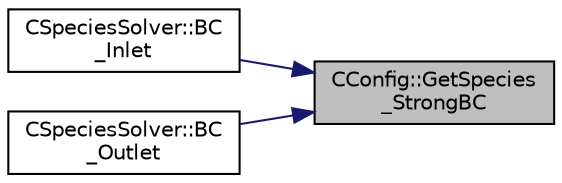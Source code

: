 digraph "CConfig::GetSpecies_StrongBC"
{
 // LATEX_PDF_SIZE
  edge [fontname="Helvetica",fontsize="10",labelfontname="Helvetica",labelfontsize="10"];
  node [fontname="Helvetica",fontsize="10",shape=record];
  rankdir="RL";
  Node1 [label="CConfig::GetSpecies\l_StrongBC",height=0.2,width=0.4,color="black", fillcolor="grey75", style="filled", fontcolor="black",tooltip="Get the flag for using strong BC's for in- and outlets in the species solver."];
  Node1 -> Node2 [dir="back",color="midnightblue",fontsize="10",style="solid",fontname="Helvetica"];
  Node2 [label="CSpeciesSolver::BC\l_Inlet",height=0.2,width=0.4,color="black", fillcolor="white", style="filled",URL="$classCSpeciesSolver.html#ae44ba23c513ea2a0ee0e9e203e353b7b",tooltip="Impose the inlet boundary condition."];
  Node1 -> Node3 [dir="back",color="midnightblue",fontsize="10",style="solid",fontname="Helvetica"];
  Node3 [label="CSpeciesSolver::BC\l_Outlet",height=0.2,width=0.4,color="black", fillcolor="white", style="filled",URL="$classCSpeciesSolver.html#a548512ab2846aa9efea881ad958db6c0",tooltip="Impose the outlet boundary condition."];
}
